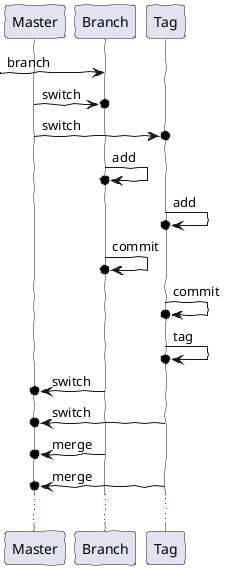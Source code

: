 @startuml

'Configuration
skinparam lifelineStrategy solid
'skinparam backgroundColor #EEEBDC
skinparam handwritten true

'Participants
participant Master
participant Branch
participant Tag

'Diagram
[-> Branch             : branch
Master  ->o Branch     : switch
Master  ->o Tag        : switch
Branch  ->o Branch     : add
Tag     ->o Tag        : add
Branch  ->o Branch     : commit
Tag     ->o Tag        : commit
Tag     ->o Tag        : tag
Branch  ->o Master     : switch
Tag     ->o Master     : switch
Branch  ->o Master     : merge
Tag     ->o Master     : merge
...

@enduml